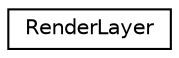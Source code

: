 digraph "Graphical Class Hierarchy"
{
  edge [fontname="Helvetica",fontsize="10",labelfontname="Helvetica",labelfontsize="10"];
  node [fontname="Helvetica",fontsize="10",shape=record];
  rankdir="LR";
  Node1 [label="RenderLayer",height=0.2,width=0.4,color="black", fillcolor="white", style="filled",URL="$struct_render_layer.html"];
}
